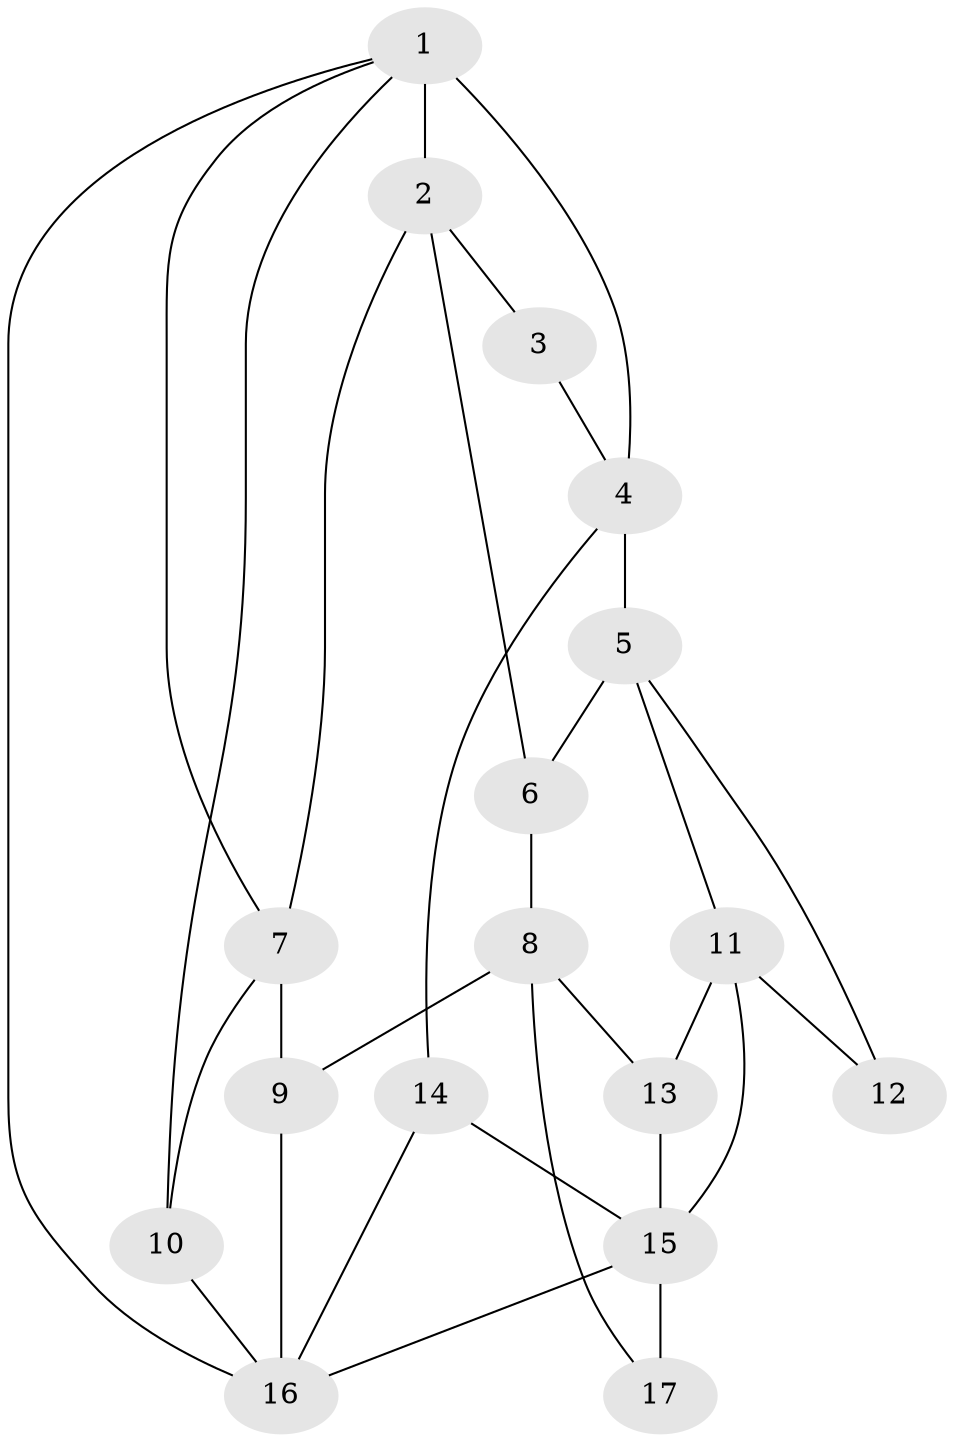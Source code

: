 // original degree distribution, {3: 0.03571428571428571, 6: 0.26785714285714285, 4: 0.30357142857142855, 5: 0.39285714285714285}
// Generated by graph-tools (version 1.1) at 2025/54/03/04/25 22:54:38]
// undirected, 17 vertices, 30 edges
graph export_dot {
  node [color=gray90,style=filled];
  1;
  2;
  3;
  4;
  5;
  6;
  7;
  8;
  9;
  10;
  11;
  12;
  13;
  14;
  15;
  16;
  17;
  1 -- 2 [weight=2.0];
  1 -- 4 [weight=2.0];
  1 -- 7 [weight=1.0];
  1 -- 10 [weight=1.0];
  1 -- 16 [weight=1.0];
  2 -- 3 [weight=2.0];
  2 -- 6 [weight=1.0];
  2 -- 7 [weight=1.0];
  3 -- 4 [weight=2.0];
  4 -- 5 [weight=2.0];
  4 -- 14 [weight=1.0];
  5 -- 6 [weight=1.0];
  5 -- 11 [weight=1.0];
  5 -- 12 [weight=1.0];
  6 -- 8 [weight=2.0];
  7 -- 9 [weight=2.0];
  7 -- 10 [weight=1.0];
  8 -- 9 [weight=2.0];
  8 -- 13 [weight=1.0];
  8 -- 17 [weight=1.0];
  9 -- 16 [weight=1.0];
  10 -- 16 [weight=2.0];
  11 -- 12 [weight=2.0];
  11 -- 13 [weight=2.0];
  11 -- 15 [weight=1.0];
  13 -- 15 [weight=1.0];
  14 -- 15 [weight=1.0];
  14 -- 16 [weight=2.0];
  15 -- 16 [weight=1.0];
  15 -- 17 [weight=2.0];
}
